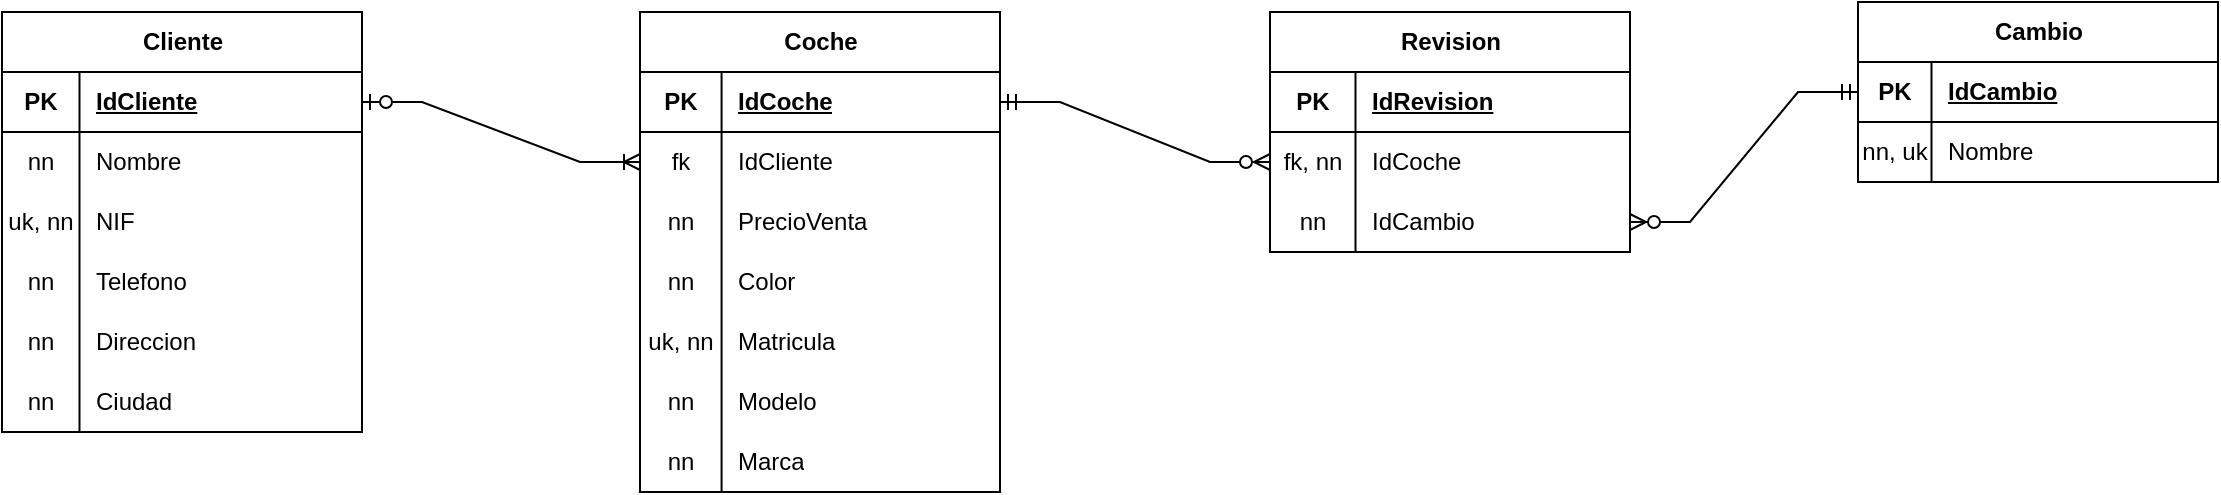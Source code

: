 <mxfile version="22.1.3" type="github">
  <diagram name="Page-1" id="NPRJogKDgoZlr3PBuN6Z">
    <mxGraphModel dx="1393" dy="397" grid="0" gridSize="10" guides="1" tooltips="1" connect="1" arrows="1" fold="1" page="0" pageScale="1" pageWidth="827" pageHeight="1169" math="0" shadow="0">
      <root>
        <mxCell id="0" />
        <mxCell id="1" parent="0" />
        <mxCell id="-8NQf43oEwQzRimFhuUW-28" value="Coche" style="shape=table;startSize=30;container=1;collapsible=1;childLayout=tableLayout;fixedRows=1;rowLines=0;fontStyle=1;align=center;resizeLast=1;html=1;" parent="1" vertex="1">
          <mxGeometry x="708" y="680" width="180" height="240" as="geometry" />
        </mxCell>
        <mxCell id="-8NQf43oEwQzRimFhuUW-29" value="" style="shape=tableRow;horizontal=0;startSize=0;swimlaneHead=0;swimlaneBody=0;fillColor=none;collapsible=0;dropTarget=0;points=[[0,0.5],[1,0.5]];portConstraint=eastwest;top=0;left=0;right=0;bottom=1;" parent="-8NQf43oEwQzRimFhuUW-28" vertex="1">
          <mxGeometry y="30" width="180" height="30" as="geometry" />
        </mxCell>
        <mxCell id="-8NQf43oEwQzRimFhuUW-30" value="PK" style="shape=partialRectangle;connectable=0;fillColor=none;top=0;left=0;bottom=0;right=0;fontStyle=1;overflow=hidden;whiteSpace=wrap;html=1;" parent="-8NQf43oEwQzRimFhuUW-29" vertex="1">
          <mxGeometry width="40.792" height="30" as="geometry">
            <mxRectangle width="40.792" height="30" as="alternateBounds" />
          </mxGeometry>
        </mxCell>
        <mxCell id="-8NQf43oEwQzRimFhuUW-31" value="IdCoche" style="shape=partialRectangle;connectable=0;fillColor=none;top=0;left=0;bottom=0;right=0;align=left;spacingLeft=6;fontStyle=5;overflow=hidden;whiteSpace=wrap;html=1;" parent="-8NQf43oEwQzRimFhuUW-29" vertex="1">
          <mxGeometry x="40.792" width="139.208" height="30" as="geometry">
            <mxRectangle width="139.208" height="30" as="alternateBounds" />
          </mxGeometry>
        </mxCell>
        <mxCell id="-8NQf43oEwQzRimFhuUW-32" value="" style="shape=tableRow;horizontal=0;startSize=0;swimlaneHead=0;swimlaneBody=0;fillColor=none;collapsible=0;dropTarget=0;points=[[0,0.5],[1,0.5]];portConstraint=eastwest;top=0;left=0;right=0;bottom=0;" parent="-8NQf43oEwQzRimFhuUW-28" vertex="1">
          <mxGeometry y="60" width="180" height="30" as="geometry" />
        </mxCell>
        <mxCell id="-8NQf43oEwQzRimFhuUW-33" value="fk" style="shape=partialRectangle;connectable=0;fillColor=none;top=0;left=0;bottom=0;right=0;editable=1;overflow=hidden;whiteSpace=wrap;html=1;" parent="-8NQf43oEwQzRimFhuUW-32" vertex="1">
          <mxGeometry width="40.792" height="30" as="geometry">
            <mxRectangle width="40.792" height="30" as="alternateBounds" />
          </mxGeometry>
        </mxCell>
        <mxCell id="-8NQf43oEwQzRimFhuUW-34" value="IdCliente" style="shape=partialRectangle;connectable=0;fillColor=none;top=0;left=0;bottom=0;right=0;align=left;spacingLeft=6;overflow=hidden;whiteSpace=wrap;html=1;" parent="-8NQf43oEwQzRimFhuUW-32" vertex="1">
          <mxGeometry x="40.792" width="139.208" height="30" as="geometry">
            <mxRectangle width="139.208" height="30" as="alternateBounds" />
          </mxGeometry>
        </mxCell>
        <mxCell id="-8NQf43oEwQzRimFhuUW-35" value="" style="shape=tableRow;horizontal=0;startSize=0;swimlaneHead=0;swimlaneBody=0;fillColor=none;collapsible=0;dropTarget=0;points=[[0,0.5],[1,0.5]];portConstraint=eastwest;top=0;left=0;right=0;bottom=0;" parent="-8NQf43oEwQzRimFhuUW-28" vertex="1">
          <mxGeometry y="90" width="180" height="30" as="geometry" />
        </mxCell>
        <mxCell id="-8NQf43oEwQzRimFhuUW-36" value="nn" style="shape=partialRectangle;connectable=0;fillColor=none;top=0;left=0;bottom=0;right=0;editable=1;overflow=hidden;whiteSpace=wrap;html=1;" parent="-8NQf43oEwQzRimFhuUW-35" vertex="1">
          <mxGeometry width="40.792" height="30" as="geometry">
            <mxRectangle width="40.792" height="30" as="alternateBounds" />
          </mxGeometry>
        </mxCell>
        <mxCell id="-8NQf43oEwQzRimFhuUW-37" value="PrecioVenta" style="shape=partialRectangle;connectable=0;fillColor=none;top=0;left=0;bottom=0;right=0;align=left;spacingLeft=6;overflow=hidden;whiteSpace=wrap;html=1;" parent="-8NQf43oEwQzRimFhuUW-35" vertex="1">
          <mxGeometry x="40.792" width="139.208" height="30" as="geometry">
            <mxRectangle width="139.208" height="30" as="alternateBounds" />
          </mxGeometry>
        </mxCell>
        <mxCell id="-8NQf43oEwQzRimFhuUW-38" value="" style="shape=tableRow;horizontal=0;startSize=0;swimlaneHead=0;swimlaneBody=0;fillColor=none;collapsible=0;dropTarget=0;points=[[0,0.5],[1,0.5]];portConstraint=eastwest;top=0;left=0;right=0;bottom=0;" parent="-8NQf43oEwQzRimFhuUW-28" vertex="1">
          <mxGeometry y="120" width="180" height="30" as="geometry" />
        </mxCell>
        <mxCell id="-8NQf43oEwQzRimFhuUW-39" value="nn" style="shape=partialRectangle;connectable=0;fillColor=none;top=0;left=0;bottom=0;right=0;editable=1;overflow=hidden;whiteSpace=wrap;html=1;" parent="-8NQf43oEwQzRimFhuUW-38" vertex="1">
          <mxGeometry width="40.792" height="30" as="geometry">
            <mxRectangle width="40.792" height="30" as="alternateBounds" />
          </mxGeometry>
        </mxCell>
        <mxCell id="-8NQf43oEwQzRimFhuUW-40" value="Color" style="shape=partialRectangle;connectable=0;fillColor=none;top=0;left=0;bottom=0;right=0;align=left;spacingLeft=6;overflow=hidden;whiteSpace=wrap;html=1;" parent="-8NQf43oEwQzRimFhuUW-38" vertex="1">
          <mxGeometry x="40.792" width="139.208" height="30" as="geometry">
            <mxRectangle width="139.208" height="30" as="alternateBounds" />
          </mxGeometry>
        </mxCell>
        <mxCell id="-8NQf43oEwQzRimFhuUW-73" value="" style="shape=tableRow;horizontal=0;startSize=0;swimlaneHead=0;swimlaneBody=0;fillColor=none;collapsible=0;dropTarget=0;points=[[0,0.5],[1,0.5]];portConstraint=eastwest;top=0;left=0;right=0;bottom=0;" parent="-8NQf43oEwQzRimFhuUW-28" vertex="1">
          <mxGeometry y="150" width="180" height="30" as="geometry" />
        </mxCell>
        <mxCell id="-8NQf43oEwQzRimFhuUW-74" value="uk, nn" style="shape=partialRectangle;connectable=0;fillColor=none;top=0;left=0;bottom=0;right=0;editable=1;overflow=hidden;whiteSpace=wrap;html=1;" parent="-8NQf43oEwQzRimFhuUW-73" vertex="1">
          <mxGeometry width="40.792" height="30" as="geometry">
            <mxRectangle width="40.792" height="30" as="alternateBounds" />
          </mxGeometry>
        </mxCell>
        <mxCell id="-8NQf43oEwQzRimFhuUW-75" value="Matricula" style="shape=partialRectangle;connectable=0;fillColor=none;top=0;left=0;bottom=0;right=0;align=left;spacingLeft=6;overflow=hidden;whiteSpace=wrap;html=1;" parent="-8NQf43oEwQzRimFhuUW-73" vertex="1">
          <mxGeometry x="40.792" width="139.208" height="30" as="geometry">
            <mxRectangle width="139.208" height="30" as="alternateBounds" />
          </mxGeometry>
        </mxCell>
        <mxCell id="-8NQf43oEwQzRimFhuUW-76" value="" style="shape=tableRow;horizontal=0;startSize=0;swimlaneHead=0;swimlaneBody=0;fillColor=none;collapsible=0;dropTarget=0;points=[[0,0.5],[1,0.5]];portConstraint=eastwest;top=0;left=0;right=0;bottom=0;" parent="-8NQf43oEwQzRimFhuUW-28" vertex="1">
          <mxGeometry y="180" width="180" height="30" as="geometry" />
        </mxCell>
        <mxCell id="-8NQf43oEwQzRimFhuUW-77" value="nn" style="shape=partialRectangle;connectable=0;fillColor=none;top=0;left=0;bottom=0;right=0;editable=1;overflow=hidden;whiteSpace=wrap;html=1;" parent="-8NQf43oEwQzRimFhuUW-76" vertex="1">
          <mxGeometry width="40.792" height="30" as="geometry">
            <mxRectangle width="40.792" height="30" as="alternateBounds" />
          </mxGeometry>
        </mxCell>
        <mxCell id="-8NQf43oEwQzRimFhuUW-78" value="Modelo" style="shape=partialRectangle;connectable=0;fillColor=none;top=0;left=0;bottom=0;right=0;align=left;spacingLeft=6;overflow=hidden;whiteSpace=wrap;html=1;" parent="-8NQf43oEwQzRimFhuUW-76" vertex="1">
          <mxGeometry x="40.792" width="139.208" height="30" as="geometry">
            <mxRectangle width="139.208" height="30" as="alternateBounds" />
          </mxGeometry>
        </mxCell>
        <mxCell id="-8NQf43oEwQzRimFhuUW-79" value="" style="shape=tableRow;horizontal=0;startSize=0;swimlaneHead=0;swimlaneBody=0;fillColor=none;collapsible=0;dropTarget=0;points=[[0,0.5],[1,0.5]];portConstraint=eastwest;top=0;left=0;right=0;bottom=0;" parent="-8NQf43oEwQzRimFhuUW-28" vertex="1">
          <mxGeometry y="210" width="180" height="30" as="geometry" />
        </mxCell>
        <mxCell id="-8NQf43oEwQzRimFhuUW-80" value="nn" style="shape=partialRectangle;connectable=0;fillColor=none;top=0;left=0;bottom=0;right=0;editable=1;overflow=hidden;whiteSpace=wrap;html=1;" parent="-8NQf43oEwQzRimFhuUW-79" vertex="1">
          <mxGeometry width="40.792" height="30" as="geometry">
            <mxRectangle width="40.792" height="30" as="alternateBounds" />
          </mxGeometry>
        </mxCell>
        <mxCell id="-8NQf43oEwQzRimFhuUW-81" value="Marca" style="shape=partialRectangle;connectable=0;fillColor=none;top=0;left=0;bottom=0;right=0;align=left;spacingLeft=6;overflow=hidden;whiteSpace=wrap;html=1;" parent="-8NQf43oEwQzRimFhuUW-79" vertex="1">
          <mxGeometry x="40.792" width="139.208" height="30" as="geometry">
            <mxRectangle width="139.208" height="30" as="alternateBounds" />
          </mxGeometry>
        </mxCell>
        <mxCell id="-8NQf43oEwQzRimFhuUW-41" value="Cliente" style="shape=table;startSize=30;container=1;collapsible=1;childLayout=tableLayout;fixedRows=1;rowLines=0;fontStyle=1;align=center;resizeLast=1;html=1;" parent="1" vertex="1">
          <mxGeometry x="389" y="680" width="180" height="210" as="geometry" />
        </mxCell>
        <mxCell id="-8NQf43oEwQzRimFhuUW-42" value="" style="shape=tableRow;horizontal=0;startSize=0;swimlaneHead=0;swimlaneBody=0;fillColor=none;collapsible=0;dropTarget=0;points=[[0,0.5],[1,0.5]];portConstraint=eastwest;top=0;left=0;right=0;bottom=1;" parent="-8NQf43oEwQzRimFhuUW-41" vertex="1">
          <mxGeometry y="30" width="180" height="30" as="geometry" />
        </mxCell>
        <mxCell id="-8NQf43oEwQzRimFhuUW-43" value="PK" style="shape=partialRectangle;connectable=0;fillColor=none;top=0;left=0;bottom=0;right=0;fontStyle=1;overflow=hidden;whiteSpace=wrap;html=1;" parent="-8NQf43oEwQzRimFhuUW-42" vertex="1">
          <mxGeometry width="38.75" height="30" as="geometry">
            <mxRectangle width="38.75" height="30" as="alternateBounds" />
          </mxGeometry>
        </mxCell>
        <mxCell id="-8NQf43oEwQzRimFhuUW-44" value="IdCliente" style="shape=partialRectangle;connectable=0;fillColor=none;top=0;left=0;bottom=0;right=0;align=left;spacingLeft=6;fontStyle=5;overflow=hidden;whiteSpace=wrap;html=1;" parent="-8NQf43oEwQzRimFhuUW-42" vertex="1">
          <mxGeometry x="38.75" width="141.25" height="30" as="geometry">
            <mxRectangle width="141.25" height="30" as="alternateBounds" />
          </mxGeometry>
        </mxCell>
        <mxCell id="-8NQf43oEwQzRimFhuUW-45" value="" style="shape=tableRow;horizontal=0;startSize=0;swimlaneHead=0;swimlaneBody=0;fillColor=none;collapsible=0;dropTarget=0;points=[[0,0.5],[1,0.5]];portConstraint=eastwest;top=0;left=0;right=0;bottom=0;" parent="-8NQf43oEwQzRimFhuUW-41" vertex="1">
          <mxGeometry y="60" width="180" height="30" as="geometry" />
        </mxCell>
        <mxCell id="-8NQf43oEwQzRimFhuUW-46" value="nn" style="shape=partialRectangle;connectable=0;fillColor=none;top=0;left=0;bottom=0;right=0;editable=1;overflow=hidden;whiteSpace=wrap;html=1;" parent="-8NQf43oEwQzRimFhuUW-45" vertex="1">
          <mxGeometry width="38.75" height="30" as="geometry">
            <mxRectangle width="38.75" height="30" as="alternateBounds" />
          </mxGeometry>
        </mxCell>
        <mxCell id="-8NQf43oEwQzRimFhuUW-47" value="Nombre" style="shape=partialRectangle;connectable=0;fillColor=none;top=0;left=0;bottom=0;right=0;align=left;spacingLeft=6;overflow=hidden;whiteSpace=wrap;html=1;" parent="-8NQf43oEwQzRimFhuUW-45" vertex="1">
          <mxGeometry x="38.75" width="141.25" height="30" as="geometry">
            <mxRectangle width="141.25" height="30" as="alternateBounds" />
          </mxGeometry>
        </mxCell>
        <mxCell id="-8NQf43oEwQzRimFhuUW-48" value="" style="shape=tableRow;horizontal=0;startSize=0;swimlaneHead=0;swimlaneBody=0;fillColor=none;collapsible=0;dropTarget=0;points=[[0,0.5],[1,0.5]];portConstraint=eastwest;top=0;left=0;right=0;bottom=0;" parent="-8NQf43oEwQzRimFhuUW-41" vertex="1">
          <mxGeometry y="90" width="180" height="30" as="geometry" />
        </mxCell>
        <mxCell id="-8NQf43oEwQzRimFhuUW-49" value="uk, nn" style="shape=partialRectangle;connectable=0;fillColor=none;top=0;left=0;bottom=0;right=0;editable=1;overflow=hidden;whiteSpace=wrap;html=1;" parent="-8NQf43oEwQzRimFhuUW-48" vertex="1">
          <mxGeometry width="38.75" height="30" as="geometry">
            <mxRectangle width="38.75" height="30" as="alternateBounds" />
          </mxGeometry>
        </mxCell>
        <mxCell id="-8NQf43oEwQzRimFhuUW-50" value="NIF" style="shape=partialRectangle;connectable=0;fillColor=none;top=0;left=0;bottom=0;right=0;align=left;spacingLeft=6;overflow=hidden;whiteSpace=wrap;html=1;" parent="-8NQf43oEwQzRimFhuUW-48" vertex="1">
          <mxGeometry x="38.75" width="141.25" height="30" as="geometry">
            <mxRectangle width="141.25" height="30" as="alternateBounds" />
          </mxGeometry>
        </mxCell>
        <mxCell id="-8NQf43oEwQzRimFhuUW-51" value="" style="shape=tableRow;horizontal=0;startSize=0;swimlaneHead=0;swimlaneBody=0;fillColor=none;collapsible=0;dropTarget=0;points=[[0,0.5],[1,0.5]];portConstraint=eastwest;top=0;left=0;right=0;bottom=0;" parent="-8NQf43oEwQzRimFhuUW-41" vertex="1">
          <mxGeometry y="120" width="180" height="30" as="geometry" />
        </mxCell>
        <mxCell id="-8NQf43oEwQzRimFhuUW-52" value="nn" style="shape=partialRectangle;connectable=0;fillColor=none;top=0;left=0;bottom=0;right=0;editable=1;overflow=hidden;whiteSpace=wrap;html=1;" parent="-8NQf43oEwQzRimFhuUW-51" vertex="1">
          <mxGeometry width="38.75" height="30" as="geometry">
            <mxRectangle width="38.75" height="30" as="alternateBounds" />
          </mxGeometry>
        </mxCell>
        <mxCell id="-8NQf43oEwQzRimFhuUW-53" value="Telefono" style="shape=partialRectangle;connectable=0;fillColor=none;top=0;left=0;bottom=0;right=0;align=left;spacingLeft=6;overflow=hidden;whiteSpace=wrap;html=1;" parent="-8NQf43oEwQzRimFhuUW-51" vertex="1">
          <mxGeometry x="38.75" width="141.25" height="30" as="geometry">
            <mxRectangle width="141.25" height="30" as="alternateBounds" />
          </mxGeometry>
        </mxCell>
        <mxCell id="-8NQf43oEwQzRimFhuUW-67" value="" style="shape=tableRow;horizontal=0;startSize=0;swimlaneHead=0;swimlaneBody=0;fillColor=none;collapsible=0;dropTarget=0;points=[[0,0.5],[1,0.5]];portConstraint=eastwest;top=0;left=0;right=0;bottom=0;" parent="-8NQf43oEwQzRimFhuUW-41" vertex="1">
          <mxGeometry y="150" width="180" height="30" as="geometry" />
        </mxCell>
        <mxCell id="-8NQf43oEwQzRimFhuUW-68" value="nn" style="shape=partialRectangle;connectable=0;fillColor=none;top=0;left=0;bottom=0;right=0;editable=1;overflow=hidden;whiteSpace=wrap;html=1;" parent="-8NQf43oEwQzRimFhuUW-67" vertex="1">
          <mxGeometry width="38.75" height="30" as="geometry">
            <mxRectangle width="38.75" height="30" as="alternateBounds" />
          </mxGeometry>
        </mxCell>
        <mxCell id="-8NQf43oEwQzRimFhuUW-69" value="Direccion" style="shape=partialRectangle;connectable=0;fillColor=none;top=0;left=0;bottom=0;right=0;align=left;spacingLeft=6;overflow=hidden;whiteSpace=wrap;html=1;" parent="-8NQf43oEwQzRimFhuUW-67" vertex="1">
          <mxGeometry x="38.75" width="141.25" height="30" as="geometry">
            <mxRectangle width="141.25" height="30" as="alternateBounds" />
          </mxGeometry>
        </mxCell>
        <mxCell id="-8NQf43oEwQzRimFhuUW-70" value="" style="shape=tableRow;horizontal=0;startSize=0;swimlaneHead=0;swimlaneBody=0;fillColor=none;collapsible=0;dropTarget=0;points=[[0,0.5],[1,0.5]];portConstraint=eastwest;top=0;left=0;right=0;bottom=0;" parent="-8NQf43oEwQzRimFhuUW-41" vertex="1">
          <mxGeometry y="180" width="180" height="30" as="geometry" />
        </mxCell>
        <mxCell id="-8NQf43oEwQzRimFhuUW-71" value="nn" style="shape=partialRectangle;connectable=0;fillColor=none;top=0;left=0;bottom=0;right=0;editable=1;overflow=hidden;whiteSpace=wrap;html=1;" parent="-8NQf43oEwQzRimFhuUW-70" vertex="1">
          <mxGeometry width="38.75" height="30" as="geometry">
            <mxRectangle width="38.75" height="30" as="alternateBounds" />
          </mxGeometry>
        </mxCell>
        <mxCell id="-8NQf43oEwQzRimFhuUW-72" value="Ciudad" style="shape=partialRectangle;connectable=0;fillColor=none;top=0;left=0;bottom=0;right=0;align=left;spacingLeft=6;overflow=hidden;whiteSpace=wrap;html=1;" parent="-8NQf43oEwQzRimFhuUW-70" vertex="1">
          <mxGeometry x="38.75" width="141.25" height="30" as="geometry">
            <mxRectangle width="141.25" height="30" as="alternateBounds" />
          </mxGeometry>
        </mxCell>
        <mxCell id="-8NQf43oEwQzRimFhuUW-83" value="" style="edgeStyle=entityRelationEdgeStyle;fontSize=12;html=1;endArrow=ERoneToMany;startArrow=ERzeroToOne;rounded=0;startFill=0;endFill=0;" parent="1" source="-8NQf43oEwQzRimFhuUW-42" target="-8NQf43oEwQzRimFhuUW-32" edge="1">
          <mxGeometry width="100" height="100" relative="1" as="geometry">
            <mxPoint x="931" y="717" as="sourcePoint" />
            <mxPoint x="1031" y="617" as="targetPoint" />
          </mxGeometry>
        </mxCell>
        <mxCell id="-8NQf43oEwQzRimFhuUW-84" value="" style="edgeStyle=entityRelationEdgeStyle;fontSize=12;html=1;endArrow=ERzeroToMany;startArrow=ERmandOne;rounded=0;" parent="1" source="-8NQf43oEwQzRimFhuUW-29" target="-8NQf43oEwQzRimFhuUW-89" edge="1">
          <mxGeometry width="100" height="100" relative="1" as="geometry">
            <mxPoint x="952" y="723" as="sourcePoint" />
            <mxPoint x="1092" y="717" as="targetPoint" />
          </mxGeometry>
        </mxCell>
        <mxCell id="-8NQf43oEwQzRimFhuUW-85" value="Revision" style="shape=table;startSize=30;container=1;collapsible=1;childLayout=tableLayout;fixedRows=1;rowLines=0;fontStyle=1;align=center;resizeLast=1;html=1;" parent="1" vertex="1">
          <mxGeometry x="1023" y="680" width="180" height="120" as="geometry" />
        </mxCell>
        <mxCell id="-8NQf43oEwQzRimFhuUW-86" value="" style="shape=tableRow;horizontal=0;startSize=0;swimlaneHead=0;swimlaneBody=0;fillColor=none;collapsible=0;dropTarget=0;points=[[0,0.5],[1,0.5]];portConstraint=eastwest;top=0;left=0;right=0;bottom=1;" parent="-8NQf43oEwQzRimFhuUW-85" vertex="1">
          <mxGeometry y="30" width="180" height="30" as="geometry" />
        </mxCell>
        <mxCell id="-8NQf43oEwQzRimFhuUW-87" value="PK" style="shape=partialRectangle;connectable=0;fillColor=none;top=0;left=0;bottom=0;right=0;fontStyle=1;overflow=hidden;whiteSpace=wrap;html=1;" parent="-8NQf43oEwQzRimFhuUW-86" vertex="1">
          <mxGeometry width="42.75" height="30" as="geometry">
            <mxRectangle width="42.75" height="30" as="alternateBounds" />
          </mxGeometry>
        </mxCell>
        <mxCell id="-8NQf43oEwQzRimFhuUW-88" value="IdRevision" style="shape=partialRectangle;connectable=0;fillColor=none;top=0;left=0;bottom=0;right=0;align=left;spacingLeft=6;fontStyle=5;overflow=hidden;whiteSpace=wrap;html=1;" parent="-8NQf43oEwQzRimFhuUW-86" vertex="1">
          <mxGeometry x="42.75" width="137.25" height="30" as="geometry">
            <mxRectangle width="137.25" height="30" as="alternateBounds" />
          </mxGeometry>
        </mxCell>
        <mxCell id="-8NQf43oEwQzRimFhuUW-89" value="" style="shape=tableRow;horizontal=0;startSize=0;swimlaneHead=0;swimlaneBody=0;fillColor=none;collapsible=0;dropTarget=0;points=[[0,0.5],[1,0.5]];portConstraint=eastwest;top=0;left=0;right=0;bottom=0;" parent="-8NQf43oEwQzRimFhuUW-85" vertex="1">
          <mxGeometry y="60" width="180" height="30" as="geometry" />
        </mxCell>
        <mxCell id="-8NQf43oEwQzRimFhuUW-90" value="fk, nn" style="shape=partialRectangle;connectable=0;fillColor=none;top=0;left=0;bottom=0;right=0;editable=1;overflow=hidden;whiteSpace=wrap;html=1;" parent="-8NQf43oEwQzRimFhuUW-89" vertex="1">
          <mxGeometry width="42.75" height="30" as="geometry">
            <mxRectangle width="42.75" height="30" as="alternateBounds" />
          </mxGeometry>
        </mxCell>
        <mxCell id="-8NQf43oEwQzRimFhuUW-91" value="IdCoche" style="shape=partialRectangle;connectable=0;fillColor=none;top=0;left=0;bottom=0;right=0;align=left;spacingLeft=6;overflow=hidden;whiteSpace=wrap;html=1;" parent="-8NQf43oEwQzRimFhuUW-89" vertex="1">
          <mxGeometry x="42.75" width="137.25" height="30" as="geometry">
            <mxRectangle width="137.25" height="30" as="alternateBounds" />
          </mxGeometry>
        </mxCell>
        <mxCell id="-8NQf43oEwQzRimFhuUW-92" value="" style="shape=tableRow;horizontal=0;startSize=0;swimlaneHead=0;swimlaneBody=0;fillColor=none;collapsible=0;dropTarget=0;points=[[0,0.5],[1,0.5]];portConstraint=eastwest;top=0;left=0;right=0;bottom=0;" parent="-8NQf43oEwQzRimFhuUW-85" vertex="1">
          <mxGeometry y="90" width="180" height="30" as="geometry" />
        </mxCell>
        <mxCell id="-8NQf43oEwQzRimFhuUW-93" value="nn" style="shape=partialRectangle;connectable=0;fillColor=none;top=0;left=0;bottom=0;right=0;editable=1;overflow=hidden;whiteSpace=wrap;html=1;" parent="-8NQf43oEwQzRimFhuUW-92" vertex="1">
          <mxGeometry width="42.75" height="30" as="geometry">
            <mxRectangle width="42.75" height="30" as="alternateBounds" />
          </mxGeometry>
        </mxCell>
        <mxCell id="-8NQf43oEwQzRimFhuUW-94" value="IdCambio" style="shape=partialRectangle;connectable=0;fillColor=none;top=0;left=0;bottom=0;right=0;align=left;spacingLeft=6;overflow=hidden;whiteSpace=wrap;html=1;" parent="-8NQf43oEwQzRimFhuUW-92" vertex="1">
          <mxGeometry x="42.75" width="137.25" height="30" as="geometry">
            <mxRectangle width="137.25" height="30" as="alternateBounds" />
          </mxGeometry>
        </mxCell>
        <mxCell id="-8NQf43oEwQzRimFhuUW-111" value="Cambio" style="shape=table;startSize=30;container=1;collapsible=1;childLayout=tableLayout;fixedRows=1;rowLines=0;fontStyle=1;align=center;resizeLast=1;html=1;" parent="1" vertex="1">
          <mxGeometry x="1317" y="675" width="180" height="90" as="geometry" />
        </mxCell>
        <mxCell id="-8NQf43oEwQzRimFhuUW-112" value="" style="shape=tableRow;horizontal=0;startSize=0;swimlaneHead=0;swimlaneBody=0;fillColor=none;collapsible=0;dropTarget=0;points=[[0,0.5],[1,0.5]];portConstraint=eastwest;top=0;left=0;right=0;bottom=1;" parent="-8NQf43oEwQzRimFhuUW-111" vertex="1">
          <mxGeometry y="30" width="180" height="30" as="geometry" />
        </mxCell>
        <mxCell id="-8NQf43oEwQzRimFhuUW-113" value="PK" style="shape=partialRectangle;connectable=0;fillColor=none;top=0;left=0;bottom=0;right=0;fontStyle=1;overflow=hidden;whiteSpace=wrap;html=1;" parent="-8NQf43oEwQzRimFhuUW-112" vertex="1">
          <mxGeometry width="36.75" height="30" as="geometry">
            <mxRectangle width="36.75" height="30" as="alternateBounds" />
          </mxGeometry>
        </mxCell>
        <mxCell id="-8NQf43oEwQzRimFhuUW-114" value="IdCambio" style="shape=partialRectangle;connectable=0;fillColor=none;top=0;left=0;bottom=0;right=0;align=left;spacingLeft=6;fontStyle=5;overflow=hidden;whiteSpace=wrap;html=1;" parent="-8NQf43oEwQzRimFhuUW-112" vertex="1">
          <mxGeometry x="36.75" width="143.25" height="30" as="geometry">
            <mxRectangle width="143.25" height="30" as="alternateBounds" />
          </mxGeometry>
        </mxCell>
        <mxCell id="-8NQf43oEwQzRimFhuUW-115" value="" style="shape=tableRow;horizontal=0;startSize=0;swimlaneHead=0;swimlaneBody=0;fillColor=none;collapsible=0;dropTarget=0;points=[[0,0.5],[1,0.5]];portConstraint=eastwest;top=0;left=0;right=0;bottom=0;" parent="-8NQf43oEwQzRimFhuUW-111" vertex="1">
          <mxGeometry y="60" width="180" height="30" as="geometry" />
        </mxCell>
        <mxCell id="-8NQf43oEwQzRimFhuUW-116" value="nn, uk" style="shape=partialRectangle;connectable=0;fillColor=none;top=0;left=0;bottom=0;right=0;editable=1;overflow=hidden;whiteSpace=wrap;html=1;" parent="-8NQf43oEwQzRimFhuUW-115" vertex="1">
          <mxGeometry width="36.75" height="30" as="geometry">
            <mxRectangle width="36.75" height="30" as="alternateBounds" />
          </mxGeometry>
        </mxCell>
        <mxCell id="-8NQf43oEwQzRimFhuUW-117" value="Nombre" style="shape=partialRectangle;connectable=0;fillColor=none;top=0;left=0;bottom=0;right=0;align=left;spacingLeft=6;overflow=hidden;whiteSpace=wrap;html=1;" parent="-8NQf43oEwQzRimFhuUW-115" vertex="1">
          <mxGeometry x="36.75" width="143.25" height="30" as="geometry">
            <mxRectangle width="143.25" height="30" as="alternateBounds" />
          </mxGeometry>
        </mxCell>
        <mxCell id="-8NQf43oEwQzRimFhuUW-125" value="" style="edgeStyle=entityRelationEdgeStyle;fontSize=12;html=1;endArrow=ERzeroToMany;startArrow=ERmandOne;rounded=0;" parent="1" source="-8NQf43oEwQzRimFhuUW-112" target="-8NQf43oEwQzRimFhuUW-92" edge="1">
          <mxGeometry width="100" height="100" relative="1" as="geometry">
            <mxPoint x="1041" y="797" as="sourcePoint" />
            <mxPoint x="1141" y="697" as="targetPoint" />
          </mxGeometry>
        </mxCell>
      </root>
    </mxGraphModel>
  </diagram>
</mxfile>
